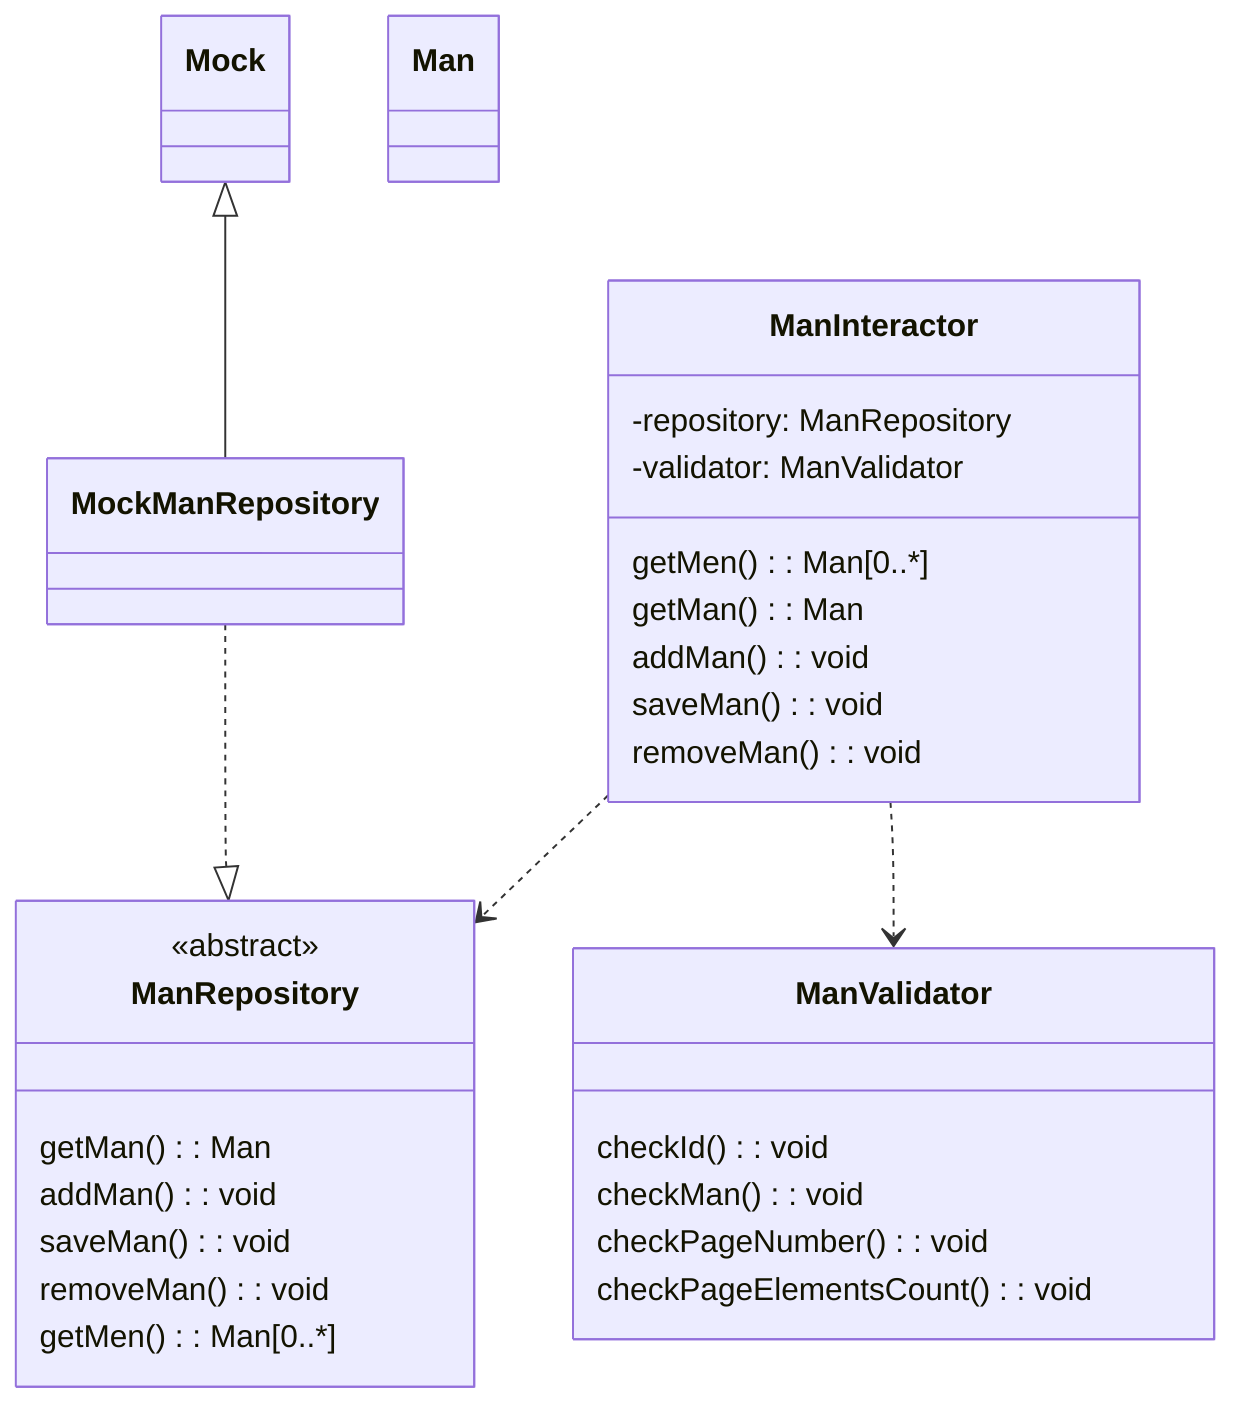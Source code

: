 classDiagram
class MockManRepository 

Mock <|-- MockManRepository
MockManRepository ..|> ManRepository
class Man 

class ManRepository {
<<abstract>>
getMan(): Man
addMan(): void
saveMan(): void
removeMan(): void
getMen(): Man[0..*]
}
class ManInteractor {
-repository: ManRepository
-validator: ManValidator
getMen(): Man[0..*]
getMan(): Man
addMan(): void
saveMan(): void
removeMan(): void
}
ManInteractor ..> ManRepository
ManInteractor ..> ManValidator
class ManValidator {
checkId(): void
checkMan(): void
checkPageNumber(): void
checkPageElementsCount(): void
}